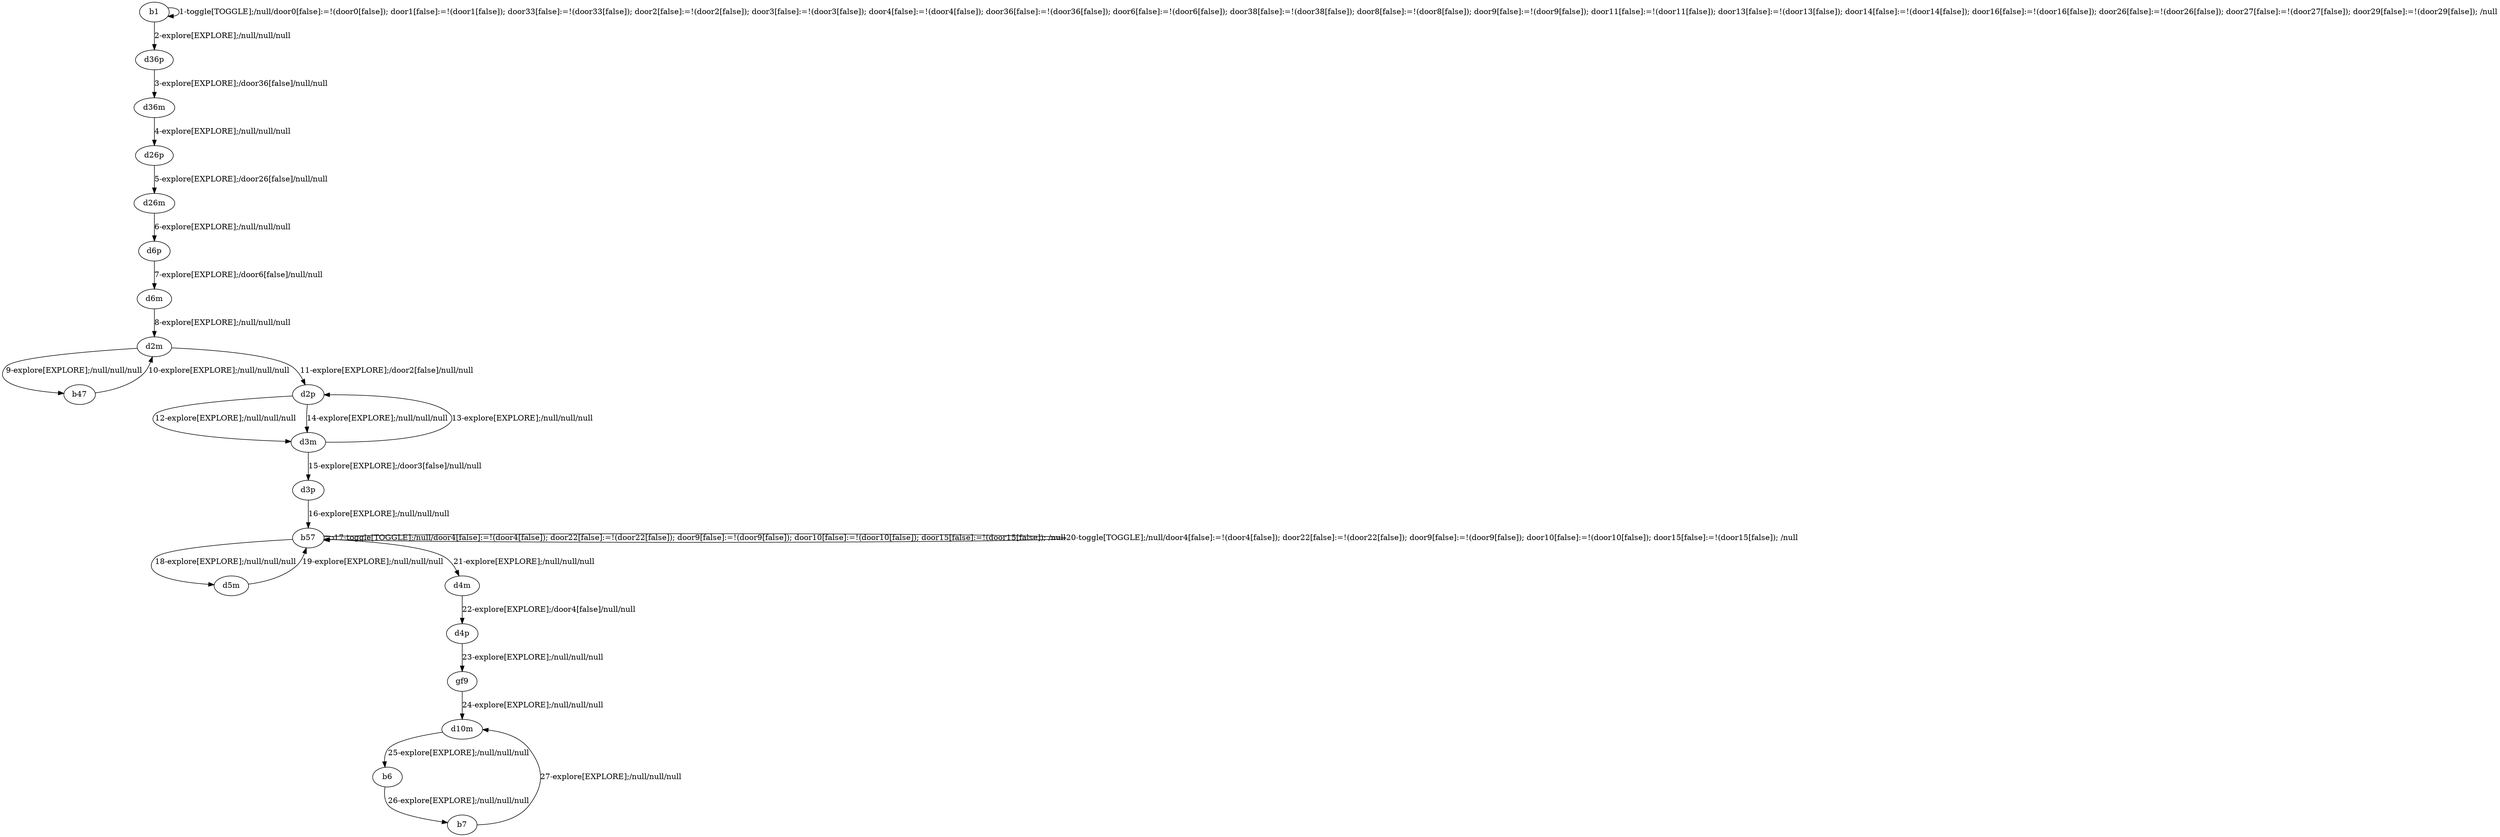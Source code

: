 # Total number of goals covered by this test: 1
# b6 --> b7

digraph g {
"b1" -> "b1" [label = "1-toggle[TOGGLE];/null/door0[false]:=!(door0[false]); door1[false]:=!(door1[false]); door33[false]:=!(door33[false]); door2[false]:=!(door2[false]); door3[false]:=!(door3[false]); door4[false]:=!(door4[false]); door36[false]:=!(door36[false]); door6[false]:=!(door6[false]); door38[false]:=!(door38[false]); door8[false]:=!(door8[false]); door9[false]:=!(door9[false]); door11[false]:=!(door11[false]); door13[false]:=!(door13[false]); door14[false]:=!(door14[false]); door16[false]:=!(door16[false]); door26[false]:=!(door26[false]); door27[false]:=!(door27[false]); door29[false]:=!(door29[false]); /null"];
"b1" -> "d36p" [label = "2-explore[EXPLORE];/null/null/null"];
"d36p" -> "d36m" [label = "3-explore[EXPLORE];/door36[false]/null/null"];
"d36m" -> "d26p" [label = "4-explore[EXPLORE];/null/null/null"];
"d26p" -> "d26m" [label = "5-explore[EXPLORE];/door26[false]/null/null"];
"d26m" -> "d6p" [label = "6-explore[EXPLORE];/null/null/null"];
"d6p" -> "d6m" [label = "7-explore[EXPLORE];/door6[false]/null/null"];
"d6m" -> "d2m" [label = "8-explore[EXPLORE];/null/null/null"];
"d2m" -> "b47" [label = "9-explore[EXPLORE];/null/null/null"];
"b47" -> "d2m" [label = "10-explore[EXPLORE];/null/null/null"];
"d2m" -> "d2p" [label = "11-explore[EXPLORE];/door2[false]/null/null"];
"d2p" -> "d3m" [label = "12-explore[EXPLORE];/null/null/null"];
"d3m" -> "d2p" [label = "13-explore[EXPLORE];/null/null/null"];
"d2p" -> "d3m" [label = "14-explore[EXPLORE];/null/null/null"];
"d3m" -> "d3p" [label = "15-explore[EXPLORE];/door3[false]/null/null"];
"d3p" -> "b57" [label = "16-explore[EXPLORE];/null/null/null"];
"b57" -> "b57" [label = "17-toggle[TOGGLE];/null/door4[false]:=!(door4[false]); door22[false]:=!(door22[false]); door9[false]:=!(door9[false]); door10[false]:=!(door10[false]); door15[false]:=!(door15[false]); /null"];
"b57" -> "d5m" [label = "18-explore[EXPLORE];/null/null/null"];
"d5m" -> "b57" [label = "19-explore[EXPLORE];/null/null/null"];
"b57" -> "b57" [label = "20-toggle[TOGGLE];/null/door4[false]:=!(door4[false]); door22[false]:=!(door22[false]); door9[false]:=!(door9[false]); door10[false]:=!(door10[false]); door15[false]:=!(door15[false]); /null"];
"b57" -> "d4m" [label = "21-explore[EXPLORE];/null/null/null"];
"d4m" -> "d4p" [label = "22-explore[EXPLORE];/door4[false]/null/null"];
"d4p" -> "gf9" [label = "23-explore[EXPLORE];/null/null/null"];
"gf9" -> "d10m" [label = "24-explore[EXPLORE];/null/null/null"];
"d10m" -> "b6" [label = "25-explore[EXPLORE];/null/null/null"];
"b6" -> "b7" [label = "26-explore[EXPLORE];/null/null/null"];
"b7" -> "d10m" [label = "27-explore[EXPLORE];/null/null/null"];
}